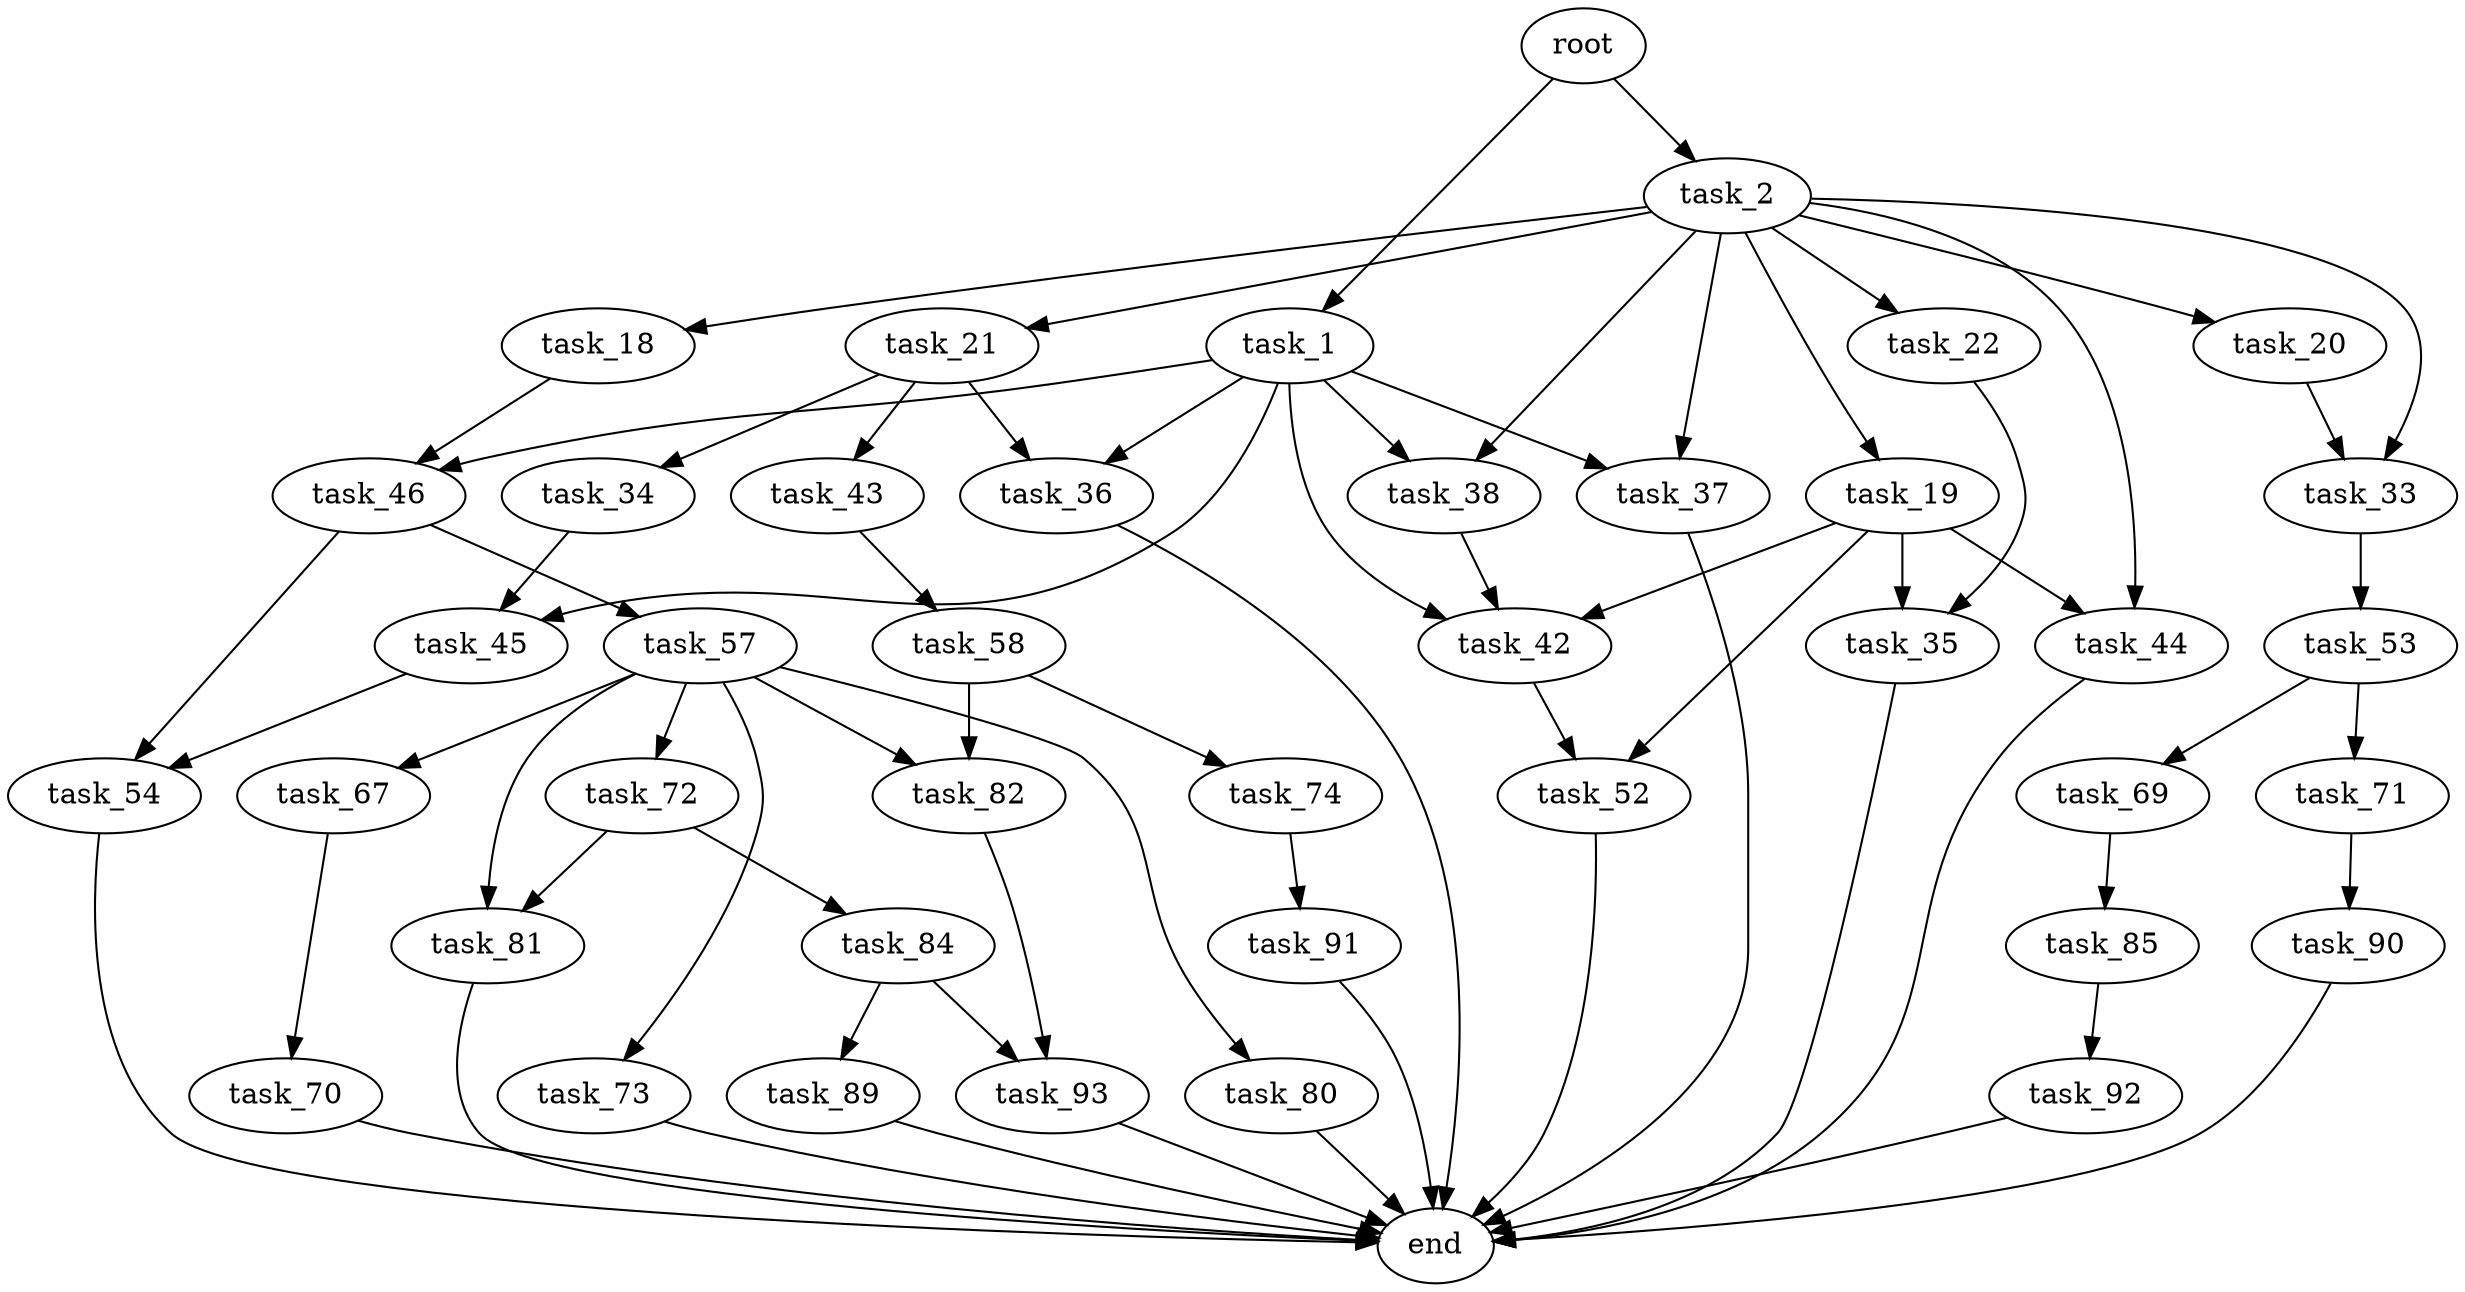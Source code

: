 digraph G {
  root [size="0.000000"];
  task_1 [size="134217728000.000000"];
  task_2 [size="8589934592.000000"];
  task_36 [size="28991029248.000000"];
  task_37 [size="368293445632.000000"];
  task_38 [size="6753926075.000000"];
  task_42 [size="368293445632.000000"];
  task_45 [size="199302281580.000000"];
  task_46 [size="46165708113.000000"];
  task_18 [size="177300931396.000000"];
  task_19 [size="397672263236.000000"];
  task_20 [size="134217728000.000000"];
  task_21 [size="2136327442.000000"];
  task_22 [size="8589934592.000000"];
  task_33 [size="28991029248.000000"];
  task_44 [size="16476065304.000000"];
  task_35 [size="549755813888.000000"];
  task_52 [size="41275232100.000000"];
  task_34 [size="19768306716.000000"];
  task_43 [size="11083506568.000000"];
  task_53 [size="231928233984.000000"];
  end [size="0.000000"];
  task_58 [size="782757789696.000000"];
  task_54 [size="33897530678.000000"];
  task_57 [size="5211017452.000000"];
  task_69 [size="1073741824000.000000"];
  task_71 [size="903519939222.000000"];
  task_67 [size="496539286288.000000"];
  task_72 [size="134217728000.000000"];
  task_73 [size="485025580541.000000"];
  task_80 [size="4322336467.000000"];
  task_81 [size="782757789696.000000"];
  task_82 [size="368293445632.000000"];
  task_74 [size="511264211380.000000"];
  task_70 [size="36030433081.000000"];
  task_85 [size="134217728000.000000"];
  task_90 [size="234052061367.000000"];
  task_84 [size="28991029248.000000"];
  task_91 [size="122673458064.000000"];
  task_93 [size="549755813888.000000"];
  task_89 [size="15601674456.000000"];
  task_92 [size="134217728000.000000"];

  root -> task_1 [size="1.000000"];
  root -> task_2 [size="1.000000"];
  task_1 -> task_36 [size="209715200.000000"];
  task_1 -> task_37 [size="209715200.000000"];
  task_1 -> task_38 [size="209715200.000000"];
  task_1 -> task_42 [size="209715200.000000"];
  task_1 -> task_45 [size="209715200.000000"];
  task_1 -> task_46 [size="209715200.000000"];
  task_2 -> task_18 [size="33554432.000000"];
  task_2 -> task_19 [size="33554432.000000"];
  task_2 -> task_20 [size="33554432.000000"];
  task_2 -> task_21 [size="33554432.000000"];
  task_2 -> task_22 [size="33554432.000000"];
  task_2 -> task_33 [size="33554432.000000"];
  task_2 -> task_37 [size="33554432.000000"];
  task_2 -> task_38 [size="33554432.000000"];
  task_2 -> task_44 [size="33554432.000000"];
  task_36 -> end [size="1.000000"];
  task_37 -> end [size="1.000000"];
  task_38 -> task_42 [size="838860800.000000"];
  task_42 -> task_52 [size="411041792.000000"];
  task_45 -> task_54 [size="134217728.000000"];
  task_46 -> task_54 [size="33554432.000000"];
  task_46 -> task_57 [size="33554432.000000"];
  task_18 -> task_46 [size="301989888.000000"];
  task_19 -> task_35 [size="411041792.000000"];
  task_19 -> task_42 [size="411041792.000000"];
  task_19 -> task_44 [size="411041792.000000"];
  task_19 -> task_52 [size="411041792.000000"];
  task_20 -> task_33 [size="209715200.000000"];
  task_21 -> task_34 [size="134217728.000000"];
  task_21 -> task_36 [size="134217728.000000"];
  task_21 -> task_43 [size="134217728.000000"];
  task_22 -> task_35 [size="33554432.000000"];
  task_33 -> task_53 [size="75497472.000000"];
  task_44 -> end [size="1.000000"];
  task_35 -> end [size="1.000000"];
  task_52 -> end [size="1.000000"];
  task_34 -> task_45 [size="838860800.000000"];
  task_43 -> task_58 [size="411041792.000000"];
  task_53 -> task_69 [size="301989888.000000"];
  task_53 -> task_71 [size="301989888.000000"];
  task_58 -> task_74 [size="679477248.000000"];
  task_58 -> task_82 [size="679477248.000000"];
  task_54 -> end [size="1.000000"];
  task_57 -> task_67 [size="536870912.000000"];
  task_57 -> task_72 [size="536870912.000000"];
  task_57 -> task_73 [size="536870912.000000"];
  task_57 -> task_80 [size="536870912.000000"];
  task_57 -> task_81 [size="536870912.000000"];
  task_57 -> task_82 [size="536870912.000000"];
  task_69 -> task_85 [size="838860800.000000"];
  task_71 -> task_90 [size="838860800.000000"];
  task_67 -> task_70 [size="411041792.000000"];
  task_72 -> task_81 [size="209715200.000000"];
  task_72 -> task_84 [size="209715200.000000"];
  task_73 -> end [size="1.000000"];
  task_80 -> end [size="1.000000"];
  task_81 -> end [size="1.000000"];
  task_82 -> task_93 [size="411041792.000000"];
  task_74 -> task_91 [size="536870912.000000"];
  task_70 -> end [size="1.000000"];
  task_85 -> task_92 [size="209715200.000000"];
  task_90 -> end [size="1.000000"];
  task_84 -> task_89 [size="75497472.000000"];
  task_84 -> task_93 [size="75497472.000000"];
  task_91 -> end [size="1.000000"];
  task_93 -> end [size="1.000000"];
  task_89 -> end [size="1.000000"];
  task_92 -> end [size="1.000000"];
}
